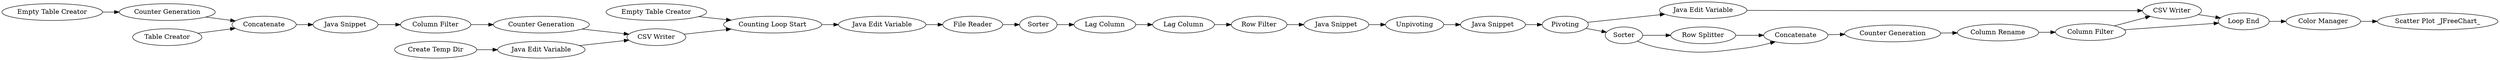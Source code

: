 digraph {
	2 [label="Java Edit Variable"]
	3 [label="Create Temp Dir"]
	4 [label="CSV Writer"]
	5 [label="Counting Loop Start"]
	6 [label="Empty Table Creator"]
	8 [label="Java Edit Variable"]
	10 [label="Lag Column"]
	11 [label="Lag Column"]
	12 [label="Row Filter"]
	13 [label="Java Snippet"]
	14 [label=Unpivoting]
	15 [label="Java Snippet"]
	16 [label=Pivoting]
	18 [label="Java Edit Variable"]
	19 [label="CSV Writer"]
	20 [label="Loop End"]
	21 [label="File Reader"]
	22 [label="Column Filter"]
	23 [label="Scatter Plot _JFreeChart_"]
	24 [label="Color Manager"]
	25 [label="Row Splitter"]
	26 [label=Concatenate]
	28 [label="Counter Generation"]
	29 [label=Sorter]
	30 [label=Sorter]
	31 [label="Counter Generation"]
	32 [label="Column Rename"]
	34 [label="Empty Table Creator"]
	35 [label="Java Snippet"]
	37 [label="Counter Generation"]
	38 [label=Concatenate]
	39 [label="Table Creator"]
	40 [label="Column Filter"]
	2 -> 4
	3 -> 2
	4 -> 5
	5 -> 8
	6 -> 5
	8 -> 21
	10 -> 11
	11 -> 12
	12 -> 13
	13 -> 14
	14 -> 15
	15 -> 16
	16 -> 18
	16 -> 30
	18 -> 19
	19 -> 20
	20 -> 24
	21 -> 29
	22 -> 20
	22 -> 19
	24 -> 23
	25 -> 26
	26 -> 31
	28 -> 4
	29 -> 10
	30 -> 26
	30 -> 25
	31 -> 32
	32 -> 22
	34 -> 37
	35 -> 40
	37 -> 38
	38 -> 35
	39 -> 38
	40 -> 28
	rankdir=LR
}
